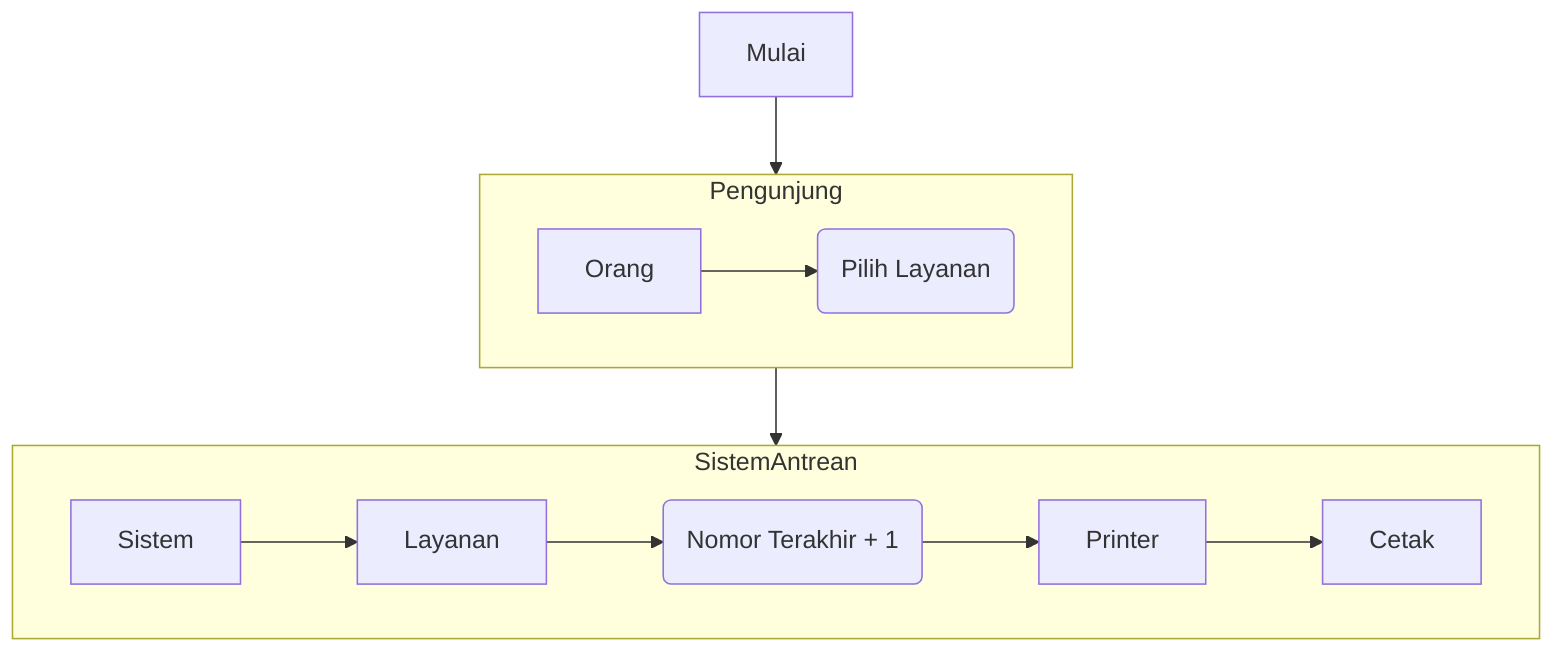 flowchart TB
  Mulai-->Pengunjung
  Pengunjung-->SistemAntrean
  subgraph Pengunjung
    Orang-->p1("`Pilih Layanan`")
  end  
  subgraph SistemAntrean
    Sistem-->Layanan-->s1("`Nomor Terakhir + 1`")-->Printer-->Cetak
  end